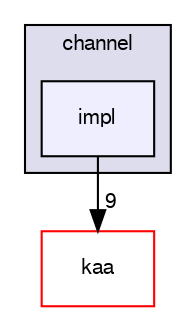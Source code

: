 digraph "/var/lib/jenkins/workspace/kaa_public/client/client-multi/client-cpp/impl/channel/impl" {
  bgcolor=transparent;
  compound=true
  node [ fontsize="10", fontname="FreeSans"];
  edge [ labelfontsize="10", labelfontname="FreeSans"];
  subgraph clusterdir_7be3a6bf40ce48fa9f51017ea9872a7d {
    graph [ bgcolor="#ddddee", pencolor="black", label="channel" fontname="FreeSans", fontsize="10", URL="dir_7be3a6bf40ce48fa9f51017ea9872a7d.html"]
  dir_477204cc0381e8930b1de4e32a6d9999 [shape=box, label="impl", style="filled", fillcolor="#eeeeff", pencolor="black", URL="dir_477204cc0381e8930b1de4e32a6d9999.html"];
  }
  dir_1ac78b1500c3fd9a977bacb448b54d1a [shape=box label="kaa" color="red" URL="dir_1ac78b1500c3fd9a977bacb448b54d1a.html"];
  dir_477204cc0381e8930b1de4e32a6d9999->dir_1ac78b1500c3fd9a977bacb448b54d1a [headlabel="9", labeldistance=1.5 headhref="dir_000020_000040.html"];
}
